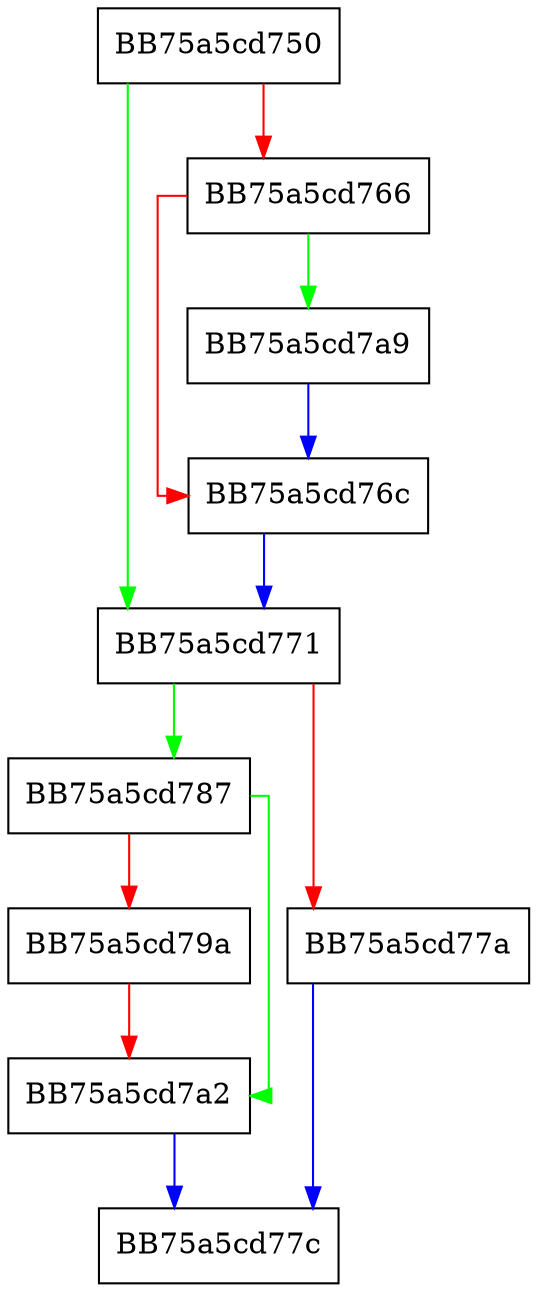 digraph sqlite3RowSetNext {
  node [shape="box"];
  graph [splines=ortho];
  BB75a5cd750 -> BB75a5cd771 [color="green"];
  BB75a5cd750 -> BB75a5cd766 [color="red"];
  BB75a5cd766 -> BB75a5cd7a9 [color="green"];
  BB75a5cd766 -> BB75a5cd76c [color="red"];
  BB75a5cd76c -> BB75a5cd771 [color="blue"];
  BB75a5cd771 -> BB75a5cd787 [color="green"];
  BB75a5cd771 -> BB75a5cd77a [color="red"];
  BB75a5cd77a -> BB75a5cd77c [color="blue"];
  BB75a5cd787 -> BB75a5cd7a2 [color="green"];
  BB75a5cd787 -> BB75a5cd79a [color="red"];
  BB75a5cd79a -> BB75a5cd7a2 [color="red"];
  BB75a5cd7a2 -> BB75a5cd77c [color="blue"];
  BB75a5cd7a9 -> BB75a5cd76c [color="blue"];
}